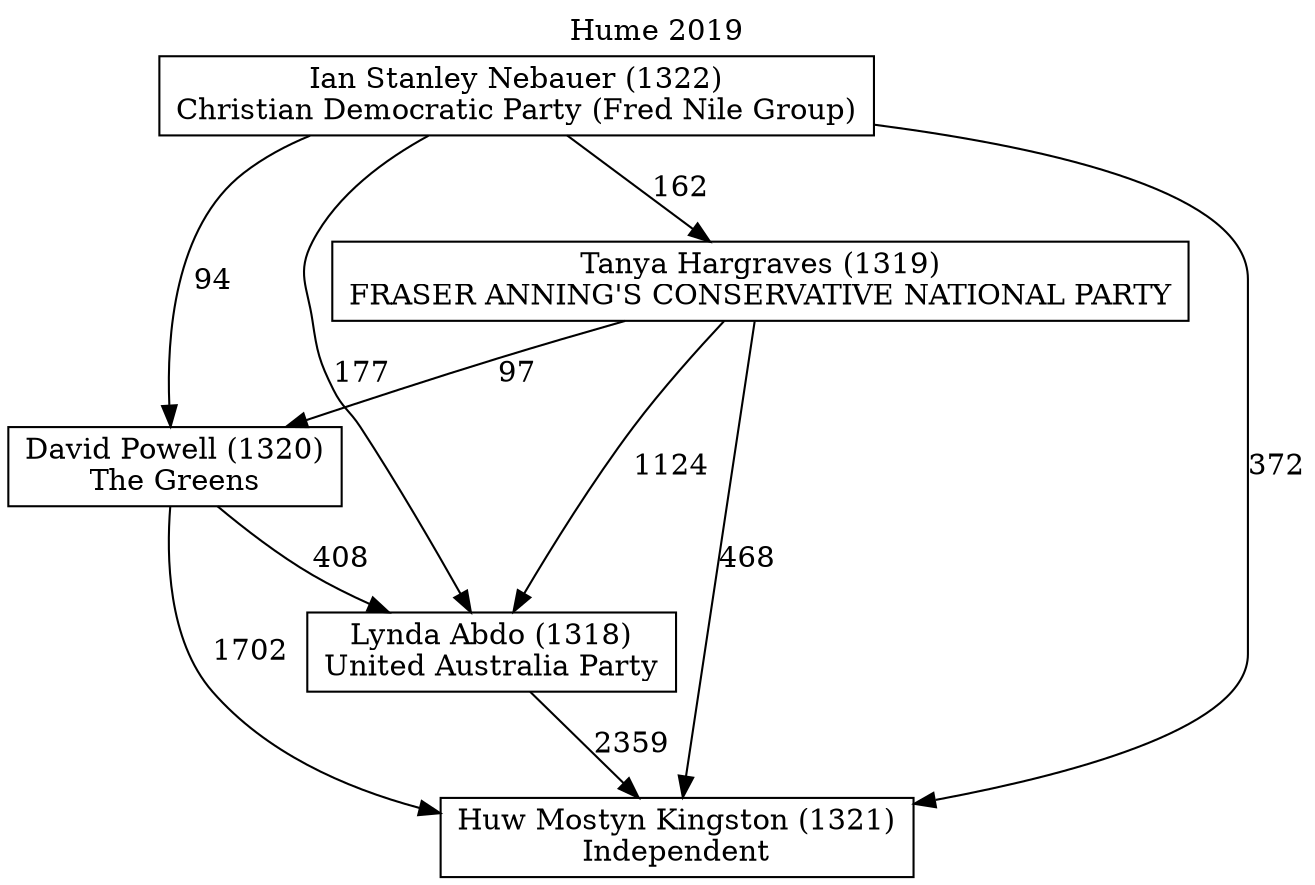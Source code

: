 // House preference flow
digraph "Huw Mostyn Kingston (1321)_Hume_2019" {
	graph [label="Hume 2019" labelloc=t mclimit=10]
	node [shape=box]
	"David Powell (1320)" [label="David Powell (1320)
The Greens"]
	"Huw Mostyn Kingston (1321)" [label="Huw Mostyn Kingston (1321)
Independent"]
	"Ian Stanley Nebauer (1322)" [label="Ian Stanley Nebauer (1322)
Christian Democratic Party (Fred Nile Group)"]
	"Lynda Abdo (1318)" [label="Lynda Abdo (1318)
United Australia Party"]
	"Tanya Hargraves (1319)" [label="Tanya Hargraves (1319)
FRASER ANNING'S CONSERVATIVE NATIONAL PARTY"]
	"David Powell (1320)" -> "Huw Mostyn Kingston (1321)" [label=1702]
	"David Powell (1320)" -> "Lynda Abdo (1318)" [label=408]
	"Ian Stanley Nebauer (1322)" -> "David Powell (1320)" [label=94]
	"Ian Stanley Nebauer (1322)" -> "Huw Mostyn Kingston (1321)" [label=372]
	"Ian Stanley Nebauer (1322)" -> "Lynda Abdo (1318)" [label=177]
	"Ian Stanley Nebauer (1322)" -> "Tanya Hargraves (1319)" [label=162]
	"Lynda Abdo (1318)" -> "Huw Mostyn Kingston (1321)" [label=2359]
	"Tanya Hargraves (1319)" -> "David Powell (1320)" [label=97]
	"Tanya Hargraves (1319)" -> "Huw Mostyn Kingston (1321)" [label=468]
	"Tanya Hargraves (1319)" -> "Lynda Abdo (1318)" [label=1124]
}
